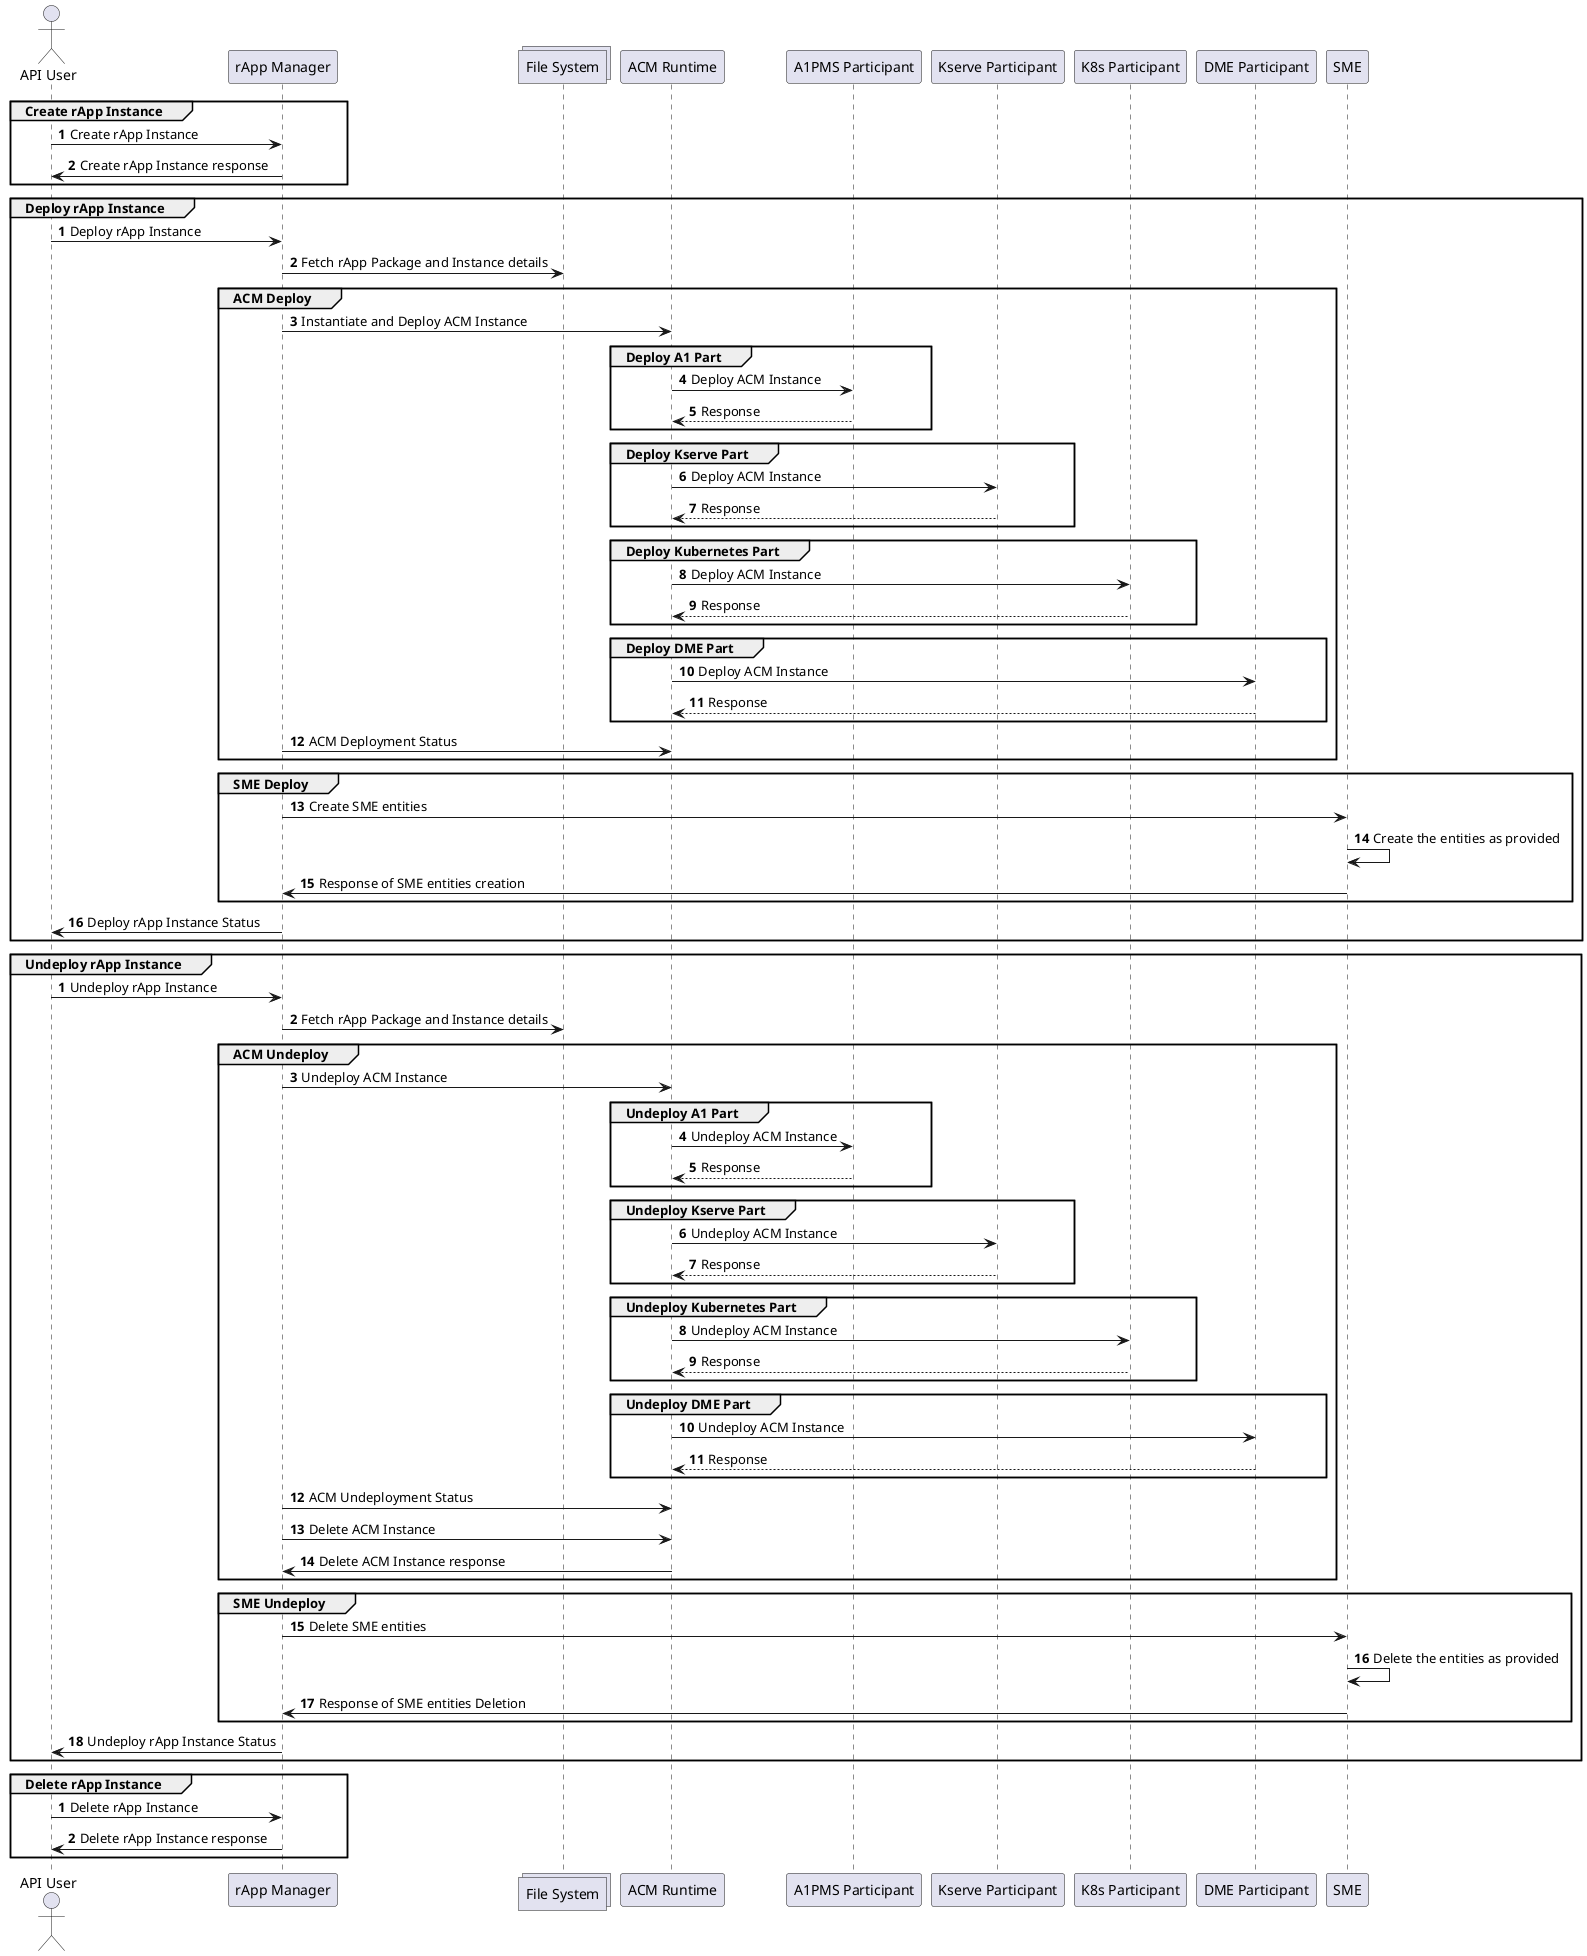@startuml
autonumber

actor "API User"
participant "rApp Manager"
collections "File System"
participant "ACM Runtime"
participant "A1PMS Participant"
participant "Kserve Participant"
participant "K8s Participant"
participant "DME Participant"
participant "SME"

autonumber
group Create rApp Instance
"API User"->"rApp Manager": Create rApp Instance
"rApp Manager"->"API User": Create rApp Instance response
end

autonumber
group Deploy rApp Instance
"API User"->"rApp Manager": Deploy rApp Instance
"rApp Manager"->"File System": Fetch rApp Package and Instance details
    group ACM Deploy
        "rApp Manager"->"ACM Runtime": Instantiate and Deploy ACM Instance
        group Deploy A1 Part
            "ACM Runtime"->"A1PMS Participant": Deploy ACM Instance
            "ACM Runtime"<--"A1PMS Participant": Response
        end
        group Deploy Kserve Part
            "ACM Runtime"->"Kserve Participant": Deploy ACM Instance
            "ACM Runtime"<--"Kserve Participant": Response
        end
        group Deploy Kubernetes Part
            "ACM Runtime"->"K8s Participant": Deploy ACM Instance
            "ACM Runtime"<--"K8s Participant": Response
        end
        group Deploy DME Part
            "ACM Runtime"->"DME Participant": Deploy ACM Instance
            "ACM Runtime"<--"DME Participant": Response
        end
        "rApp Manager"->"ACM Runtime": ACM Deployment Status
    end

    group SME Deploy
        "rApp Manager"->"SME": Create SME entities
        "SME"->"SME": Create the entities as provided
        "rApp Manager"<-"SME": Response of SME entities creation
    end
"API User"<-"rApp Manager": Deploy rApp Instance Status
end

autonumber
group Undeploy rApp Instance
"API User"->"rApp Manager": Undeploy rApp Instance
"rApp Manager"->"File System": Fetch rApp Package and Instance details
    group ACM Undeploy
        "rApp Manager"->"ACM Runtime": Undeploy ACM Instance
        group Undeploy A1 Part
            "ACM Runtime"->"A1PMS Participant": Undeploy ACM Instance
            "ACM Runtime"<--"A1PMS Participant": Response
        end
        group Undeploy Kserve Part
            "ACM Runtime"->"Kserve Participant": Undeploy ACM Instance
            "ACM Runtime"<--"Kserve Participant": Response
        end
        group Undeploy Kubernetes Part
            "ACM Runtime"->"K8s Participant": Undeploy ACM Instance
            "ACM Runtime"<--"K8s Participant": Response
        end
        group Undeploy DME Part
            "ACM Runtime"->"DME Participant": Undeploy ACM Instance
            "ACM Runtime"<--"DME Participant": Response
        end
        "rApp Manager"->"ACM Runtime": ACM Undeployment Status
        "rApp Manager"->"ACM Runtime": Delete ACM Instance
        "rApp Manager"<-"ACM Runtime": Delete ACM Instance response
    end

    group SME Undeploy
        "rApp Manager"->"SME": Delete SME entities
        "SME"->"SME": Delete the entities as provided
        "rApp Manager"<-"SME": Response of SME entities Deletion
    end
"API User"<-"rApp Manager": Undeploy rApp Instance Status
end

autonumber
group Delete rApp Instance
"API User"->"rApp Manager": Delete rApp Instance
"rApp Manager"->"API User": Delete rApp Instance response
end

@enduml

